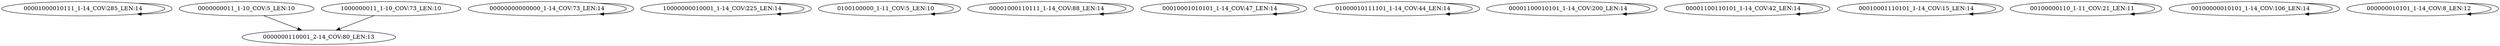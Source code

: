 digraph G {
    "00001000010111_1-14_COV:285_LEN:14" -> "00001000010111_1-14_COV:285_LEN:14";
    "0000000011_1-10_COV:5_LEN:10" -> "0000000110001_2-14_COV:80_LEN:13";
    "00000000000000_1-14_COV:73_LEN:14" -> "00000000000000_1-14_COV:73_LEN:14";
    "10000000010001_1-14_COV:225_LEN:14" -> "10000000010001_1-14_COV:225_LEN:14";
    "0100100000_1-11_COV:5_LEN:10" -> "0100100000_1-11_COV:5_LEN:10";
    "00001000110111_1-14_COV:88_LEN:14" -> "00001000110111_1-14_COV:88_LEN:14";
    "1000000011_1-10_COV:73_LEN:10" -> "0000000110001_2-14_COV:80_LEN:13";
    "00010001010101_1-14_COV:47_LEN:14" -> "00010001010101_1-14_COV:47_LEN:14";
    "01000010111101_1-14_COV:44_LEN:14" -> "01000010111101_1-14_COV:44_LEN:14";
    "00001100010101_1-14_COV:200_LEN:14" -> "00001100010101_1-14_COV:200_LEN:14";
    "00001100110101_1-14_COV:42_LEN:14" -> "00001100110101_1-14_COV:42_LEN:14";
    "00010001110101_1-14_COV:15_LEN:14" -> "00010001110101_1-14_COV:15_LEN:14";
    "00100000110_1-11_COV:21_LEN:11" -> "00100000110_1-11_COV:21_LEN:11";
    "00100000010101_1-14_COV:106_LEN:14" -> "00100000010101_1-14_COV:106_LEN:14";
    "000000010101_1-14_COV:8_LEN:12" -> "000000010101_1-14_COV:8_LEN:12";
}
